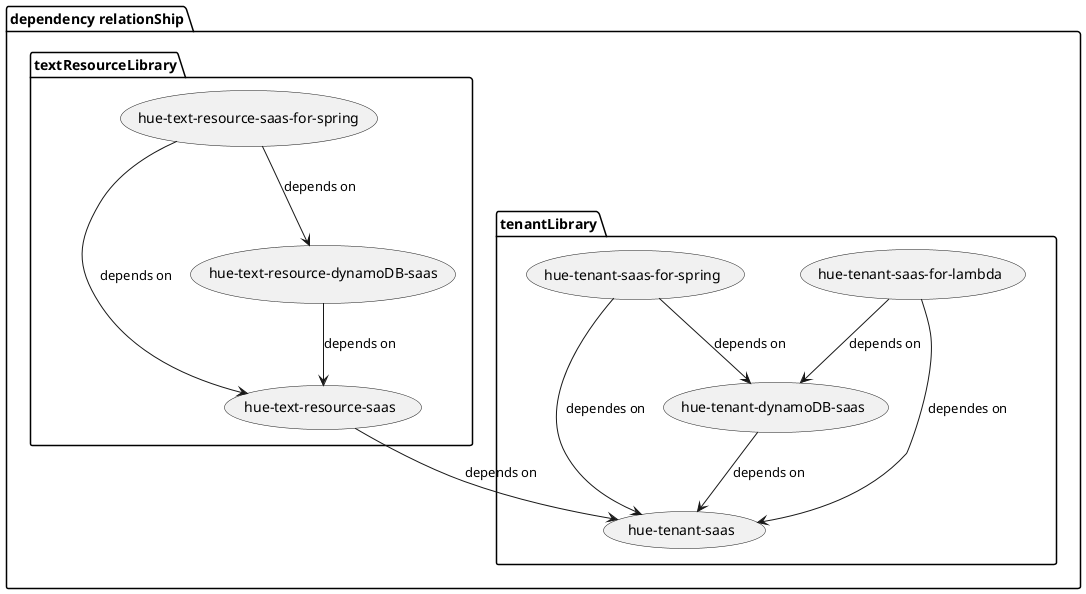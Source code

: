 @startuml
package "dependency relationShip" {
package tenantLibrary {
  mix_usecase (hue-tenant-saas) as tenant
  mix_usecase (hue-tenant-dynamoDB-saas) as tenantDynamoDB
  mix_usecase (hue-tenant-saas-for-lambda) as tenantLambda
  mix_usecase (hue-tenant-saas-for-spring) as tenantSpring
  tenantLambda --> tenant : dependes on
  tenantLambda --> tenantDynamoDB : depends on
  tenantSpring --> tenant : dependes on
  tenantSpring --> tenantDynamoDB : depends on
  tenantDynamoDB --> tenant : depends on
}
package textResourceLibrary {
  mix_usecase (hue-text-resource-saas) as text
  mix_usecase (hue-text-resource-dynamoDB-saas) as textDynamoDB
  mix_usecase (hue-text-resource-saas-for-spring) as textSpring
  textSpring --> text : depends on
  textSpring --> textDynamoDB : depends on
  text --> tenant : depends on
  textDynamoDB --> text : depends on
}
}
newpage
package tenantManager{
namespace hue.tenant.manager.saas {
  interface TenantManager {
    + Tenant getTenant()
  }
  interface TenantRegistry {
    + Optional<Tenant> getTenantById(String id)
    + Optional<Tenant> getTenantByDomainPrefix(String prefix)
    + Set<String> getTenantRepoIds()
    + List<Tenant> loadTenantRepo()
  }
  interface TenantDao {
    + List<Tenant> getAllTenants()
    + void insert(List<Tenant> tenants)
  }
  namespace entity {
    class Landscape
    class Tenant
  }
  class TenantRegistryImpl {
    {field} - Map<String, Tenant> mapById
    {field} - Map<String, Tenant> mapByPrefix
    {field} - TenantDao dao
    --Constructor--
    {method} + TenantRegistryImpl(TenantDao dao) {initTenantRepoData(dao.getAllTenants)}
    ..Methods..
    {method} + Set<String> getTenantRepoIds(){return dao.getAllTenants;}
  }
  TenantRegistry <|-- TenantRegistryImpl
  TenantRegistryImpl --> TenantDao : uses >
}

namespace hue.tenant.manager.dynamoDB.saas {
  class TenantDaoDyanmoDBImpl {
    {field} - AmazonDynamoDB client
    --Constructor--
    {method} + TenantDaoDyanmoDBImpl(AmazonDynamoDB client)
  }
  hue.tenant.manager.saas.TenantDao <|-- TenantDaoDyanmoDBImpl
  class TenantDto
  class DynamoDBMapperBuilder
  class TenantItemConverter
}

namespace hue.tenant.manager.for.lambda {
  class TenantManagerLambdaImpl {
    {field} - Tenant tenant
    --Constructor--
    {method} + TenantManagerLambdaImpl(String host, TenantRegistry tenantRegistry)
  }
  class TenantDaoLambdaEnvVarImpl
  hue.tenant.manager.saas.TenantManager <|-- TenantManagerLambdaImpl
  hue.tenant.manager.saas.TenantDao <|-- TenantDaoLambdaEnvVarImpl
  note bottom of TenantManagerLambdaImpl
    <b>how to use TenantManagerLambdaImpl in lambda:(DynamoDB version)</b>
    <i>TenantManager tenantManager = new TenantManagerLambdaImpl(host, </i>
        <i>new TenantRegistryImpl(new TenantDaoDyanmoDBImpl(AmazonDynamoDBClient))</i>

    <b>how to use TenantManagerLambdaImpl in lambda:(LambdaEnvVar version)</b>
    <i>TenantManager tenantManager = new TenantManagerLambdaImpl(host, </i>
        <i>new TenantRegistryImpl(new TenantDaoLambdaEnvVarImpl()) </i>
  end note
}

namespace hue.tenant.manager.for.spring {
  class TenantManagerFilter
  interface TenantManagerInner
  class TenantManagerInnerImpl
  class TenantManagerSpringImpl {
    {field} - TenantManagerInner inner
    {method} + Tenant getTenant(){return inner.getTenant();}
  }
  class TenantDaoSpringLocalImpl
  hue.tenant.manager.saas.TenantManager <|-- TenantManagerSpringImpl
  TenantManagerInner <|-- TenantManagerInnerImpl
  hue.tenant.manager.saas.TenantDao <|-- TenantDaoSpringLocalImpl

  class TenantConfig
  note bottom of TenantConfig
    bean of TenantRegistry can be written as:
        public TenantRegistry getTenantRegistry() {
        	if(client == null) {
        		return new TenantRegistryImpl(new TenantDaoSpringLocalImpl());
        	}
            return new TenantRegistryImpl(new TenantDaoDyanmoDBImpl(client));
        }
  end note
  TenantConfig --> hue.tenant.manager.dynamoDB.saas.TenantDaoDyanmoDBImpl : uses >
  TenantConfig --> TenantDaoSpringLocalImpl : uses >

}
}
newpage
package textresource{
namespace hue.text.resource.saas {
  namespace entity {
    class TextId
    class TextMap
    class TextNestedMap
    class TextResourceStoreEntity
  }
  namespace core {
    class TextResourceException
    interface TextResourceDao
    interface TextResourceManager
    class CoreTextResourceManagerImpl {
      {field} -TenantManager tenantManager
      {field} -TextResourceDao dao
      --Constructor--
      {method} +CoreTextResourceManager(TextResourceDao dao, TenantManager tenantManager)
    }
    class TextResourceManagerImpl {
      {field} CoreTextResourceManager coreTextResourceManager
      --Constructor--
      {method} +TextResourceManagerImpl(TextResourceDao dao, TenantManager tenantManager)
    }
    interface CoreTextResourceManager {
      + TextNestedMap getTextsWithMultipleLocale(Collection<TextId> textIds, Collection<Locale> locales)
      + TextMap getTexts(Collection<TextId> textIds, @Nonnull Locale locale)
      + TextMap getPluralTexts(Collection<TextId> textIds, @Nonnull Locale locale, String plural)
      + void insert(List<TextResourceStoreEntity> entities)
    }
    TextResourceManager <|-- TextResourceManagerImpl
    CoreTextResourceManager <|-- CoreTextResourceManagerImpl
    TextResourceManagerImpl --> CoreTextResourceManager : uses >
    CoreTextResourceManagerImpl --> TextResourceDao : uses >
'    CoreTextResourceManagerImpl --> hue.tenant.manager.saas.TenantManager : uses >
  }

  namespace cache {
    interface TextCacheDao
    class TextResourceManagerWithCacheImpl {
      {field} -TextResourceManager textResourceManager
      {field} -TextCacheDao cacheDao
      --Constructor--
      {method} +TextResourceManagerWithCacheImpl(TextCacheDao cacheDao, TextResourceDao dao, TenantManager tenantManager)
    }
    hue.text.resource.saas.core.TextResourceManager <|-- TextResourceManagerWithCacheImpl
    TextResourceManagerWithCacheImpl --> TextCacheDao : uses >
  }
}

namespace hue.text.resource.dynamoDB.saas {
  class TextResouceDaoDynamoDBImpl{
    {field} -AmazonDynamoDB client
    --Constructor--
    {method} +TextResouceDaoImpl(AmazonDynamoDB client)
  }
  hue.text.resource.saas.core.TextResourceDao <|-- TextResouceDaoDynamoDBImpl
  class TextResourceDefItem
}

namespace hue.text.resource.saas.for.spring {
  class TextResourceController
  class TextResourceConfiguration
  note bottom of TextResourceConfiguration
    The configuration can be written as following:
    	@Bean
    	@Autowired
    	public TextResourceManager getTextResourceManager(AmazonDynamoDB client,
    			TenantManager tenantManager) {
    		return new TextResourceManagerImpl(new TextResouceDaoDynamoDBImpl(client), tenantManager);
    	}
  end note
  TextResourceConfiguration --> hue.text.resource.saas.core.TextResourceManagerImpl : dependes on >
  TextResourceConfiguration --> hue.text.resource.dynamoDB.saas.TextResouceDaoDynamoDBImpl : dependes on >
}

namespace hue.text.resource.cache.redis.saas {
  class TextCacheRedisDaoImpl{
    {field} -CacheManager cacheManager
    --Constructor--
    {method} +TextCacheRedisDaoImpl(CacheManager cacheManager)
  }
  hue.text.resource.saas.cache.TextCacheDao <|-- TextCacheRedisDaoImpl
  note top of TextCacheRedisDaoImpl: It's only an example
}
}
@enduml